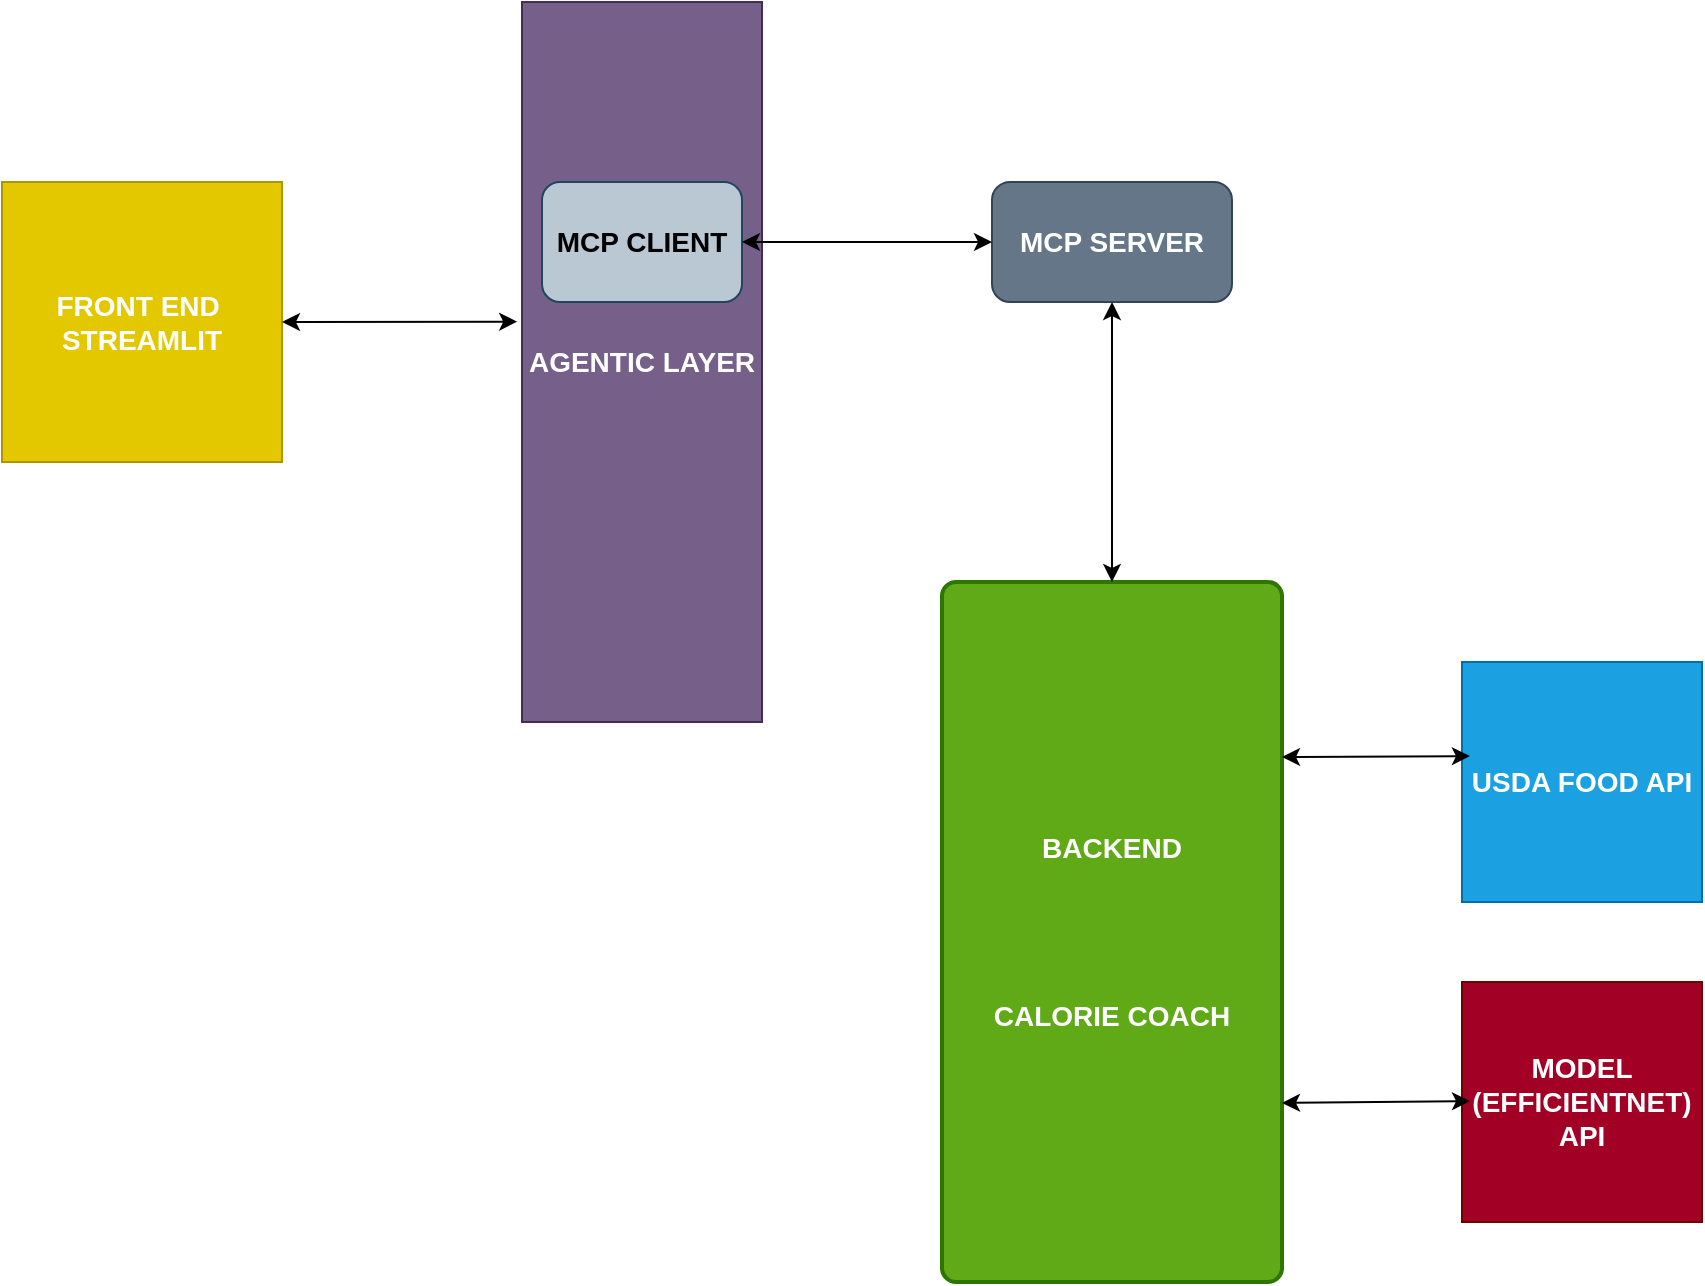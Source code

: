 <mxfile version="22.1.22" type="embed" pages="2">
  <diagram name="Architecture with Agentic Layer" id="fHTXW7rIw0GSu0zwNXze">
    <mxGraphModel dx="1030" dy="2912" grid="1" gridSize="10" guides="1" tooltips="1" connect="1" arrows="1" fold="1" page="1" pageScale="1" pageWidth="850" pageHeight="1100" math="0" shadow="0">
      <root>
        <mxCell id="0" />
        <mxCell id="1" parent="0" />
        <mxCell id="31" value="&lt;font style=&quot;font-size: 14px;&quot;&gt;&lt;b&gt;AGENTIC LAYER&lt;/b&gt;&lt;/font&gt;" style="whiteSpace=wrap;html=1;fillColor=#76608a;fontColor=#ffffff;strokeColor=#432D57;fillStyle=solid;" parent="1" vertex="1">
          <mxGeometry x="270" y="-1320" width="120" height="360" as="geometry" />
        </mxCell>
        <mxCell id="MsOpfCJwf6dWTmrJJ_BN-5" value="&lt;font style=&quot;font-size: 14px;&quot;&gt;&lt;b style=&quot;&quot;&gt;BACKEND&lt;br&gt;&lt;br&gt;&lt;br&gt;&lt;br&gt;&lt;br&gt;CALORIE COACH&lt;br&gt;&lt;/b&gt;&lt;/font&gt;" style="rounded=1;whiteSpace=wrap;html=1;absoluteArcSize=1;arcSize=14;strokeWidth=2;fillColor=#60a917;fontColor=#ffffff;strokeColor=#2D7600;" parent="1" vertex="1">
          <mxGeometry x="480" y="-1030" width="170" height="350" as="geometry" />
        </mxCell>
        <mxCell id="6" value="&lt;b style=&quot;font-size: 14px;&quot;&gt;&lt;font color=&quot;#ffffff&quot;&gt;FRONT END&amp;nbsp;&lt;br&gt;STREAMLIT&lt;/font&gt;&lt;/b&gt;" style="whiteSpace=wrap;html=1;aspect=fixed;fillColor=#e3c800;fontColor=#000000;strokeColor=#B09500;" parent="1" vertex="1">
          <mxGeometry x="10" y="-1230" width="140" height="140" as="geometry" />
        </mxCell>
        <mxCell id="9" value="&lt;font style=&quot;font-size: 14px;&quot;&gt;&lt;b&gt;USDA FOOD API&lt;/b&gt;&lt;/font&gt;" style="whiteSpace=wrap;html=1;aspect=fixed;fillColor=#1ba1e2;fontColor=#ffffff;strokeColor=#006EAF;" parent="1" vertex="1">
          <mxGeometry x="740" y="-990" width="120" height="120" as="geometry" />
        </mxCell>
        <mxCell id="10" value="&lt;font style=&quot;font-size: 14px;&quot;&gt;&lt;b&gt;MODEL (EFFICIENTNET) API&lt;/b&gt;&lt;/font&gt;" style="whiteSpace=wrap;html=1;aspect=fixed;fillColor=#a20025;fontColor=#ffffff;strokeColor=#6F0000;" parent="1" vertex="1">
          <mxGeometry x="740" y="-830" width="120" height="120" as="geometry" />
        </mxCell>
        <mxCell id="32" value="" style="endArrow=classic;startArrow=classic;html=1;rounded=0;exitX=1;exitY=0.5;exitDx=0;exitDy=0;entryX=-0.02;entryY=0.444;entryDx=0;entryDy=0;entryPerimeter=0;" parent="1" source="6" target="31" edge="1">
          <mxGeometry width="50" height="50" relative="1" as="geometry">
            <mxPoint x="450" y="-1010" as="sourcePoint" />
            <mxPoint x="500" y="-1060" as="targetPoint" />
          </mxGeometry>
        </mxCell>
        <mxCell id="37" value="&lt;font style=&quot;font-size: 14px;&quot;&gt;&lt;b style=&quot;&quot;&gt;MCP SERVER&lt;/b&gt;&lt;/font&gt;" style="rounded=1;whiteSpace=wrap;html=1;fillColor=#647687;fontColor=#ffffff;strokeColor=#314354;" parent="1" vertex="1">
          <mxGeometry x="505" y="-1230" width="120" height="60" as="geometry" />
        </mxCell>
        <mxCell id="38" value="" style="endArrow=classic;startArrow=classic;html=1;rounded=0;entryX=0.5;entryY=1;entryDx=0;entryDy=0;exitX=0.5;exitY=0;exitDx=0;exitDy=0;" parent="1" source="MsOpfCJwf6dWTmrJJ_BN-5" target="37" edge="1">
          <mxGeometry width="50" height="50" relative="1" as="geometry">
            <mxPoint x="450" y="-1040" as="sourcePoint" />
            <mxPoint x="500" y="-1090" as="targetPoint" />
          </mxGeometry>
        </mxCell>
        <mxCell id="39" value="&lt;b&gt;&lt;font style=&quot;font-size: 14px;&quot;&gt;MCP CLIENT&lt;/font&gt;&lt;/b&gt;" style="rounded=1;whiteSpace=wrap;html=1;fillColor=#bac8d3;strokeColor=#23445d;" parent="1" vertex="1">
          <mxGeometry x="280" y="-1230" width="100" height="60" as="geometry" />
        </mxCell>
        <mxCell id="40" value="" style="endArrow=classic;startArrow=classic;html=1;rounded=0;exitX=1;exitY=0.5;exitDx=0;exitDy=0;entryX=0;entryY=0.5;entryDx=0;entryDy=0;" parent="1" source="39" target="37" edge="1">
          <mxGeometry width="50" height="50" relative="1" as="geometry">
            <mxPoint x="450" y="-1040" as="sourcePoint" />
            <mxPoint x="500" y="-1090" as="targetPoint" />
          </mxGeometry>
        </mxCell>
        <mxCell id="h5wDumh7xr-tLEUtpDts-42" value="" style="endArrow=classic;startArrow=classic;html=1;rounded=0;exitX=1;exitY=0.25;exitDx=0;exitDy=0;entryX=0.033;entryY=0.392;entryDx=0;entryDy=0;entryPerimeter=0;" edge="1" parent="1" source="MsOpfCJwf6dWTmrJJ_BN-5" target="9">
          <mxGeometry width="50" height="50" relative="1" as="geometry">
            <mxPoint x="720" y="-830" as="sourcePoint" />
            <mxPoint x="730" y="-942" as="targetPoint" />
          </mxGeometry>
        </mxCell>
        <mxCell id="h5wDumh7xr-tLEUtpDts-43" value="" style="endArrow=classic;startArrow=classic;html=1;rounded=0;exitX=1;exitY=0.25;exitDx=0;exitDy=0;entryX=0.033;entryY=0.392;entryDx=0;entryDy=0;entryPerimeter=0;" edge="1" parent="1">
          <mxGeometry width="50" height="50" relative="1" as="geometry">
            <mxPoint x="650" y="-769.5" as="sourcePoint" />
            <mxPoint x="744" y="-770.5" as="targetPoint" />
          </mxGeometry>
        </mxCell>
      </root>
    </mxGraphModel>
  </diagram>
  <diagram id="zqcrIMS-tlgcJtv551Y8" name="Architecture without Agentic Layer">
    <mxGraphModel dx="1030" dy="1812" grid="1" gridSize="10" guides="1" tooltips="1" connect="1" arrows="1" fold="1" page="1" pageScale="1" pageWidth="850" pageHeight="1100" math="0" shadow="0">
      <root>
        <mxCell id="0" />
        <mxCell id="1" parent="0" />
        <mxCell id="iV9ySz6V01Df9bMtCQoa-2" value="&lt;font style=&quot;font-size: 14px;&quot;&gt;&lt;b style=&quot;&quot;&gt;BACKEND&lt;br&gt;&lt;br&gt;&lt;br&gt;&lt;br&gt;&lt;br&gt;CALORIE COACH&lt;br&gt;&lt;/b&gt;&lt;/font&gt;" style="rounded=1;whiteSpace=wrap;html=1;absoluteArcSize=1;arcSize=14;strokeWidth=2;fillColor=#60a917;fontColor=#ffffff;strokeColor=#2D7600;" parent="1" vertex="1">
          <mxGeometry x="480" y="-1030" width="170" height="350" as="geometry" />
        </mxCell>
        <mxCell id="iV9ySz6V01Df9bMtCQoa-3" value="&lt;b style=&quot;font-size: 14px;&quot;&gt;&lt;font color=&quot;#ffffff&quot;&gt;FRONT END&amp;nbsp;&lt;br&gt;STREAMLIT&lt;/font&gt;&lt;/b&gt;" style="whiteSpace=wrap;html=1;aspect=fixed;fillColor=#e3c800;fontColor=#000000;strokeColor=#B09500;" parent="1" vertex="1">
          <mxGeometry x="40" y="-925" width="140" height="140" as="geometry" />
        </mxCell>
        <mxCell id="iV9ySz6V01Df9bMtCQoa-4" value="&lt;font style=&quot;font-size: 14px;&quot;&gt;&lt;b&gt;USDA FOOD API&lt;/b&gt;&lt;/font&gt;" style="whiteSpace=wrap;html=1;aspect=fixed;fillColor=#1ba1e2;fontColor=#ffffff;strokeColor=#006EAF;" parent="1" vertex="1">
          <mxGeometry x="740" y="-990" width="120" height="120" as="geometry" />
        </mxCell>
        <mxCell id="iV9ySz6V01Df9bMtCQoa-5" value="&lt;font style=&quot;font-size: 14px;&quot;&gt;&lt;b&gt;MODEL (EFFICIENTNET) API&lt;/b&gt;&lt;/font&gt;" style="whiteSpace=wrap;html=1;aspect=fixed;fillColor=#a20025;fontColor=#ffffff;strokeColor=#6F0000;" parent="1" vertex="1">
          <mxGeometry x="740" y="-830" width="120" height="120" as="geometry" />
        </mxCell>
        <mxCell id="iV9ySz6V01Df9bMtCQoa-9" value="" style="endArrow=classic;startArrow=classic;html=1;rounded=0;exitX=1;exitY=0.5;exitDx=0;exitDy=0;entryX=0;entryY=0.5;entryDx=0;entryDy=0;" parent="1" source="iV9ySz6V01Df9bMtCQoa-3" target="iV9ySz6V01Df9bMtCQoa-2" edge="1">
          <mxGeometry width="50" height="50" relative="1" as="geometry">
            <mxPoint x="450" y="-1010" as="sourcePoint" />
            <mxPoint x="302.6" y="-1110.16" as="targetPoint" />
          </mxGeometry>
        </mxCell>
        <mxCell id="Hd5HRqlmG4XPSa01PqDr-1" value="" style="endArrow=classic;startArrow=classic;html=1;rounded=0;" edge="1" parent="1">
          <mxGeometry width="50" height="50" relative="1" as="geometry">
            <mxPoint x="650" y="-930" as="sourcePoint" />
            <mxPoint x="740" y="-930" as="targetPoint" />
          </mxGeometry>
        </mxCell>
        <mxCell id="Hd5HRqlmG4XPSa01PqDr-2" value="" style="endArrow=classic;startArrow=classic;html=1;rounded=0;" edge="1" parent="1">
          <mxGeometry width="50" height="50" relative="1" as="geometry">
            <mxPoint x="650" y="-770.5" as="sourcePoint" />
            <mxPoint x="740" y="-770.5" as="targetPoint" />
          </mxGeometry>
        </mxCell>
      </root>
    </mxGraphModel>
  </diagram>
</mxfile>
